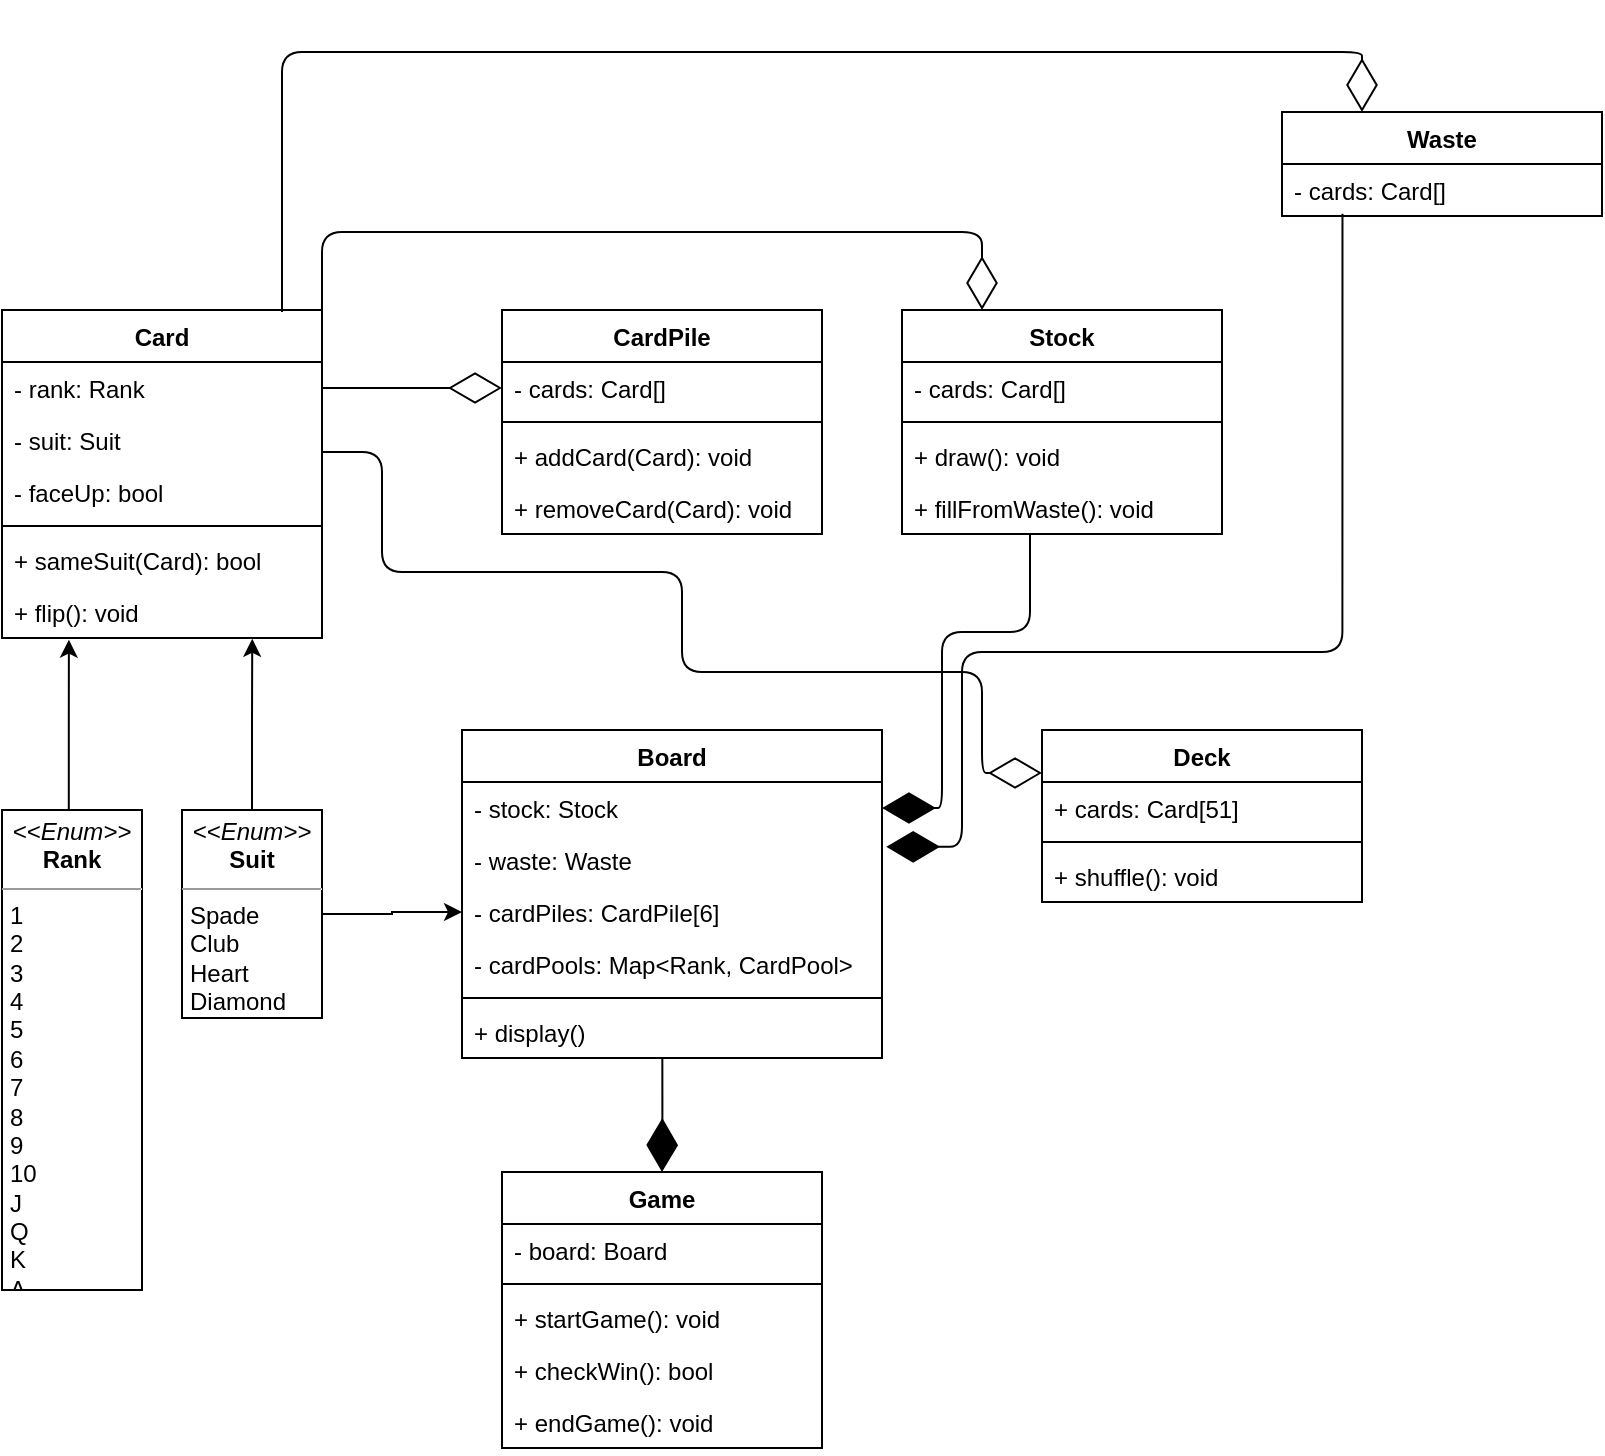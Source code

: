 <mxfile version="13.7.9" type="device"><diagram id="C5RBs43oDa-KdzZeNtuy" name="Page-1"><mxGraphModel dx="1138" dy="1198" grid="1" gridSize="10" guides="1" tooltips="1" connect="1" arrows="1" fold="1" page="1" pageScale="1" pageWidth="1169" pageHeight="827" math="0" shadow="0"><root><mxCell id="WIyWlLk6GJQsqaUBKTNV-0"/><mxCell id="WIyWlLk6GJQsqaUBKTNV-1" parent="WIyWlLk6GJQsqaUBKTNV-0"/><mxCell id="lrW1lgYAqX76eyJZcLMQ-59" style="edgeStyle=orthogonalEdgeStyle;rounded=0;orthogonalLoop=1;jettySize=auto;html=1;entryX=0.782;entryY=1.015;entryDx=0;entryDy=0;entryPerimeter=0;" edge="1" parent="WIyWlLk6GJQsqaUBKTNV-1" source="lrW1lgYAqX76eyJZcLMQ-20" target="lrW1lgYAqX76eyJZcLMQ-43"><mxGeometry relative="1" as="geometry"><mxPoint x="350" y="340" as="targetPoint"/><Array as="points"/></mxGeometry></mxCell><mxCell id="lrW1lgYAqX76eyJZcLMQ-60" style="edgeStyle=orthogonalEdgeStyle;rounded=0;orthogonalLoop=1;jettySize=auto;html=1;entryX=0;entryY=0.5;entryDx=0;entryDy=0;" edge="1" parent="WIyWlLk6GJQsqaUBKTNV-1" source="lrW1lgYAqX76eyJZcLMQ-20" target="lrW1lgYAqX76eyJZcLMQ-39"><mxGeometry relative="1" as="geometry"/></mxCell><mxCell id="lrW1lgYAqX76eyJZcLMQ-20" value="&lt;p style=&quot;margin: 0px ; margin-top: 4px ; text-align: center&quot;&gt;&lt;i&gt;&amp;lt;&amp;lt;Enum&amp;gt;&amp;gt;&lt;/i&gt;&lt;br&gt;&lt;b&gt;Suit&lt;/b&gt;&lt;/p&gt;&lt;hr size=&quot;1&quot;&gt;&lt;p style=&quot;margin: 0px ; margin-left: 4px&quot;&gt;&lt;span class=&quot;ILfuVd&quot;&gt;Spade&lt;/span&gt;&lt;br&gt;Club&lt;/p&gt;&lt;p style=&quot;margin: 0px ; margin-left: 4px&quot;&gt;Heart&lt;/p&gt;&lt;p style=&quot;margin: 0px ; margin-left: 4px&quot;&gt;Diamond&lt;/p&gt;" style="verticalAlign=top;align=left;overflow=fill;fontSize=12;fontFamily=Helvetica;html=1;" vertex="1" parent="WIyWlLk6GJQsqaUBKTNV-1"><mxGeometry x="310" y="419" width="70" height="104" as="geometry"/></mxCell><mxCell id="lrW1lgYAqX76eyJZcLMQ-58" style="edgeStyle=orthogonalEdgeStyle;rounded=0;orthogonalLoop=1;jettySize=auto;html=1;entryX=0.209;entryY=1.032;entryDx=0;entryDy=0;entryPerimeter=0;" edge="1" parent="WIyWlLk6GJQsqaUBKTNV-1" source="lrW1lgYAqX76eyJZcLMQ-21" target="lrW1lgYAqX76eyJZcLMQ-43"><mxGeometry relative="1" as="geometry"><mxPoint x="255" y="360" as="targetPoint"/><Array as="points"><mxPoint x="253" y="376"/></Array></mxGeometry></mxCell><mxCell id="lrW1lgYAqX76eyJZcLMQ-21" value="&lt;p style=&quot;margin: 0px ; margin-top: 4px ; text-align: center&quot;&gt;&lt;i&gt;&amp;lt;&amp;lt;Enum&amp;gt;&amp;gt;&lt;/i&gt;&lt;br&gt;&lt;b&gt;Rank&lt;/b&gt;&lt;/p&gt;&lt;hr size=&quot;1&quot;&gt;&lt;p style=&quot;margin: 0px ; margin-left: 4px&quot;&gt;1&lt;/p&gt;&lt;p style=&quot;margin: 0px ; margin-left: 4px&quot;&gt;2&lt;/p&gt;&lt;p style=&quot;margin: 0px ; margin-left: 4px&quot;&gt;3&lt;/p&gt;&lt;p style=&quot;margin: 0px ; margin-left: 4px&quot;&gt;4&lt;/p&gt;&lt;p style=&quot;margin: 0px ; margin-left: 4px&quot;&gt;5&lt;/p&gt;&lt;p style=&quot;margin: 0px ; margin-left: 4px&quot;&gt;6&lt;/p&gt;&lt;p style=&quot;margin: 0px ; margin-left: 4px&quot;&gt;7&lt;/p&gt;&lt;p style=&quot;margin: 0px ; margin-left: 4px&quot;&gt;8&lt;/p&gt;&lt;p style=&quot;margin: 0px ; margin-left: 4px&quot;&gt;9&lt;/p&gt;&lt;p style=&quot;margin: 0px ; margin-left: 4px&quot;&gt;10&lt;/p&gt;&lt;p style=&quot;margin: 0px ; margin-left: 4px&quot;&gt;J&lt;/p&gt;&lt;p style=&quot;margin: 0px ; margin-left: 4px&quot;&gt;Q&lt;/p&gt;&lt;p style=&quot;margin: 0px ; margin-left: 4px&quot;&gt;K&lt;/p&gt;&lt;p style=&quot;margin: 0px ; margin-left: 4px&quot;&gt;A&lt;/p&gt;" style="verticalAlign=top;align=left;overflow=fill;fontSize=12;fontFamily=Helvetica;html=1;" vertex="1" parent="WIyWlLk6GJQsqaUBKTNV-1"><mxGeometry x="220" y="419" width="70" height="240" as="geometry"/></mxCell><mxCell id="lrW1lgYAqX76eyJZcLMQ-0" value="Card" style="swimlane;fontStyle=1;align=center;verticalAlign=top;childLayout=stackLayout;horizontal=1;startSize=26;horizontalStack=0;resizeParent=1;resizeParentMax=0;resizeLast=0;collapsible=1;marginBottom=0;" vertex="1" parent="WIyWlLk6GJQsqaUBKTNV-1"><mxGeometry x="220" y="169" width="160" height="164" as="geometry"/></mxCell><mxCell id="lrW1lgYAqX76eyJZcLMQ-1" value="- rank: Rank" style="text;strokeColor=none;fillColor=none;align=left;verticalAlign=top;spacingLeft=4;spacingRight=4;overflow=hidden;rotatable=0;points=[[0,0.5],[1,0.5]];portConstraint=eastwest;" vertex="1" parent="lrW1lgYAqX76eyJZcLMQ-0"><mxGeometry y="26" width="160" height="26" as="geometry"/></mxCell><mxCell id="lrW1lgYAqX76eyJZcLMQ-64" value="" style="endArrow=diamondThin;endFill=0;endSize=24;html=1;entryX=0;entryY=0.5;entryDx=0;entryDy=0;" edge="1" parent="lrW1lgYAqX76eyJZcLMQ-0" target="lrW1lgYAqX76eyJZcLMQ-5"><mxGeometry width="160" relative="1" as="geometry"><mxPoint x="160" y="39" as="sourcePoint"/><mxPoint x="310" y="41" as="targetPoint"/></mxGeometry></mxCell><mxCell id="lrW1lgYAqX76eyJZcLMQ-28" value="- suit: Suit" style="text;strokeColor=none;fillColor=none;align=left;verticalAlign=top;spacingLeft=4;spacingRight=4;overflow=hidden;rotatable=0;points=[[0,0.5],[1,0.5]];portConstraint=eastwest;" vertex="1" parent="lrW1lgYAqX76eyJZcLMQ-0"><mxGeometry y="52" width="160" height="26" as="geometry"/></mxCell><mxCell id="lrW1lgYAqX76eyJZcLMQ-30" value="- faceUp: bool" style="text;strokeColor=none;fillColor=none;align=left;verticalAlign=top;spacingLeft=4;spacingRight=4;overflow=hidden;rotatable=0;points=[[0,0.5],[1,0.5]];portConstraint=eastwest;" vertex="1" parent="lrW1lgYAqX76eyJZcLMQ-0"><mxGeometry y="78" width="160" height="26" as="geometry"/></mxCell><mxCell id="lrW1lgYAqX76eyJZcLMQ-2" value="" style="line;strokeWidth=1;fillColor=none;align=left;verticalAlign=middle;spacingTop=-1;spacingLeft=3;spacingRight=3;rotatable=0;labelPosition=right;points=[];portConstraint=eastwest;" vertex="1" parent="lrW1lgYAqX76eyJZcLMQ-0"><mxGeometry y="104" width="160" height="8" as="geometry"/></mxCell><mxCell id="lrW1lgYAqX76eyJZcLMQ-3" value="+ sameSuit(Card): bool" style="text;strokeColor=none;fillColor=none;align=left;verticalAlign=top;spacingLeft=4;spacingRight=4;overflow=hidden;rotatable=0;points=[[0,0.5],[1,0.5]];portConstraint=eastwest;" vertex="1" parent="lrW1lgYAqX76eyJZcLMQ-0"><mxGeometry y="112" width="160" height="26" as="geometry"/></mxCell><mxCell id="lrW1lgYAqX76eyJZcLMQ-43" value="+ flip(): void" style="text;strokeColor=none;fillColor=none;align=left;verticalAlign=top;spacingLeft=4;spacingRight=4;overflow=hidden;rotatable=0;points=[[0,0.5],[1,0.5]];portConstraint=eastwest;" vertex="1" parent="lrW1lgYAqX76eyJZcLMQ-0"><mxGeometry y="138" width="160" height="26" as="geometry"/></mxCell><mxCell id="lrW1lgYAqX76eyJZcLMQ-12" value="Deck" style="swimlane;fontStyle=1;align=center;verticalAlign=top;childLayout=stackLayout;horizontal=1;startSize=26;horizontalStack=0;resizeParent=1;resizeParentMax=0;resizeLast=0;collapsible=1;marginBottom=0;" vertex="1" parent="WIyWlLk6GJQsqaUBKTNV-1"><mxGeometry x="740" y="379" width="160" height="86" as="geometry"/></mxCell><mxCell id="lrW1lgYAqX76eyJZcLMQ-13" value="+ cards: Card[51]" style="text;strokeColor=none;fillColor=none;align=left;verticalAlign=top;spacingLeft=4;spacingRight=4;overflow=hidden;rotatable=0;points=[[0,0.5],[1,0.5]];portConstraint=eastwest;" vertex="1" parent="lrW1lgYAqX76eyJZcLMQ-12"><mxGeometry y="26" width="160" height="26" as="geometry"/></mxCell><mxCell id="lrW1lgYAqX76eyJZcLMQ-14" value="" style="line;strokeWidth=1;fillColor=none;align=left;verticalAlign=middle;spacingTop=-1;spacingLeft=3;spacingRight=3;rotatable=0;labelPosition=right;points=[];portConstraint=eastwest;" vertex="1" parent="lrW1lgYAqX76eyJZcLMQ-12"><mxGeometry y="52" width="160" height="8" as="geometry"/></mxCell><mxCell id="lrW1lgYAqX76eyJZcLMQ-15" value="+ shuffle(): void" style="text;strokeColor=none;fillColor=none;align=left;verticalAlign=top;spacingLeft=4;spacingRight=4;overflow=hidden;rotatable=0;points=[[0,0.5],[1,0.5]];portConstraint=eastwest;" vertex="1" parent="lrW1lgYAqX76eyJZcLMQ-12"><mxGeometry y="60" width="160" height="26" as="geometry"/></mxCell><mxCell id="lrW1lgYAqX76eyJZcLMQ-22" value="Board" style="swimlane;fontStyle=1;align=center;verticalAlign=top;childLayout=stackLayout;horizontal=1;startSize=26;horizontalStack=0;resizeParent=1;resizeParentMax=0;resizeLast=0;collapsible=1;marginBottom=0;" vertex="1" parent="WIyWlLk6GJQsqaUBKTNV-1"><mxGeometry x="450" y="379" width="210" height="164" as="geometry"/></mxCell><mxCell id="lrW1lgYAqX76eyJZcLMQ-23" value="- stock: Stock" style="text;strokeColor=none;fillColor=none;align=left;verticalAlign=top;spacingLeft=4;spacingRight=4;overflow=hidden;rotatable=0;points=[[0,0.5],[1,0.5]];portConstraint=eastwest;" vertex="1" parent="lrW1lgYAqX76eyJZcLMQ-22"><mxGeometry y="26" width="210" height="26" as="geometry"/></mxCell><mxCell id="lrW1lgYAqX76eyJZcLMQ-56" value="- waste: Waste" style="text;strokeColor=none;fillColor=none;align=left;verticalAlign=top;spacingLeft=4;spacingRight=4;overflow=hidden;rotatable=0;points=[[0,0.5],[1,0.5]];portConstraint=eastwest;" vertex="1" parent="lrW1lgYAqX76eyJZcLMQ-22"><mxGeometry y="52" width="210" height="26" as="geometry"/></mxCell><mxCell id="lrW1lgYAqX76eyJZcLMQ-39" value="- cardPiles: CardPile[6]" style="text;strokeColor=none;fillColor=none;align=left;verticalAlign=top;spacingLeft=4;spacingRight=4;overflow=hidden;rotatable=0;points=[[0,0.5],[1,0.5]];portConstraint=eastwest;" vertex="1" parent="lrW1lgYAqX76eyJZcLMQ-22"><mxGeometry y="78" width="210" height="26" as="geometry"/></mxCell><mxCell id="lrW1lgYAqX76eyJZcLMQ-33" value="- cardPools: Map&lt;Rank, CardPool&gt;" style="text;strokeColor=none;fillColor=none;align=left;verticalAlign=top;spacingLeft=4;spacingRight=4;overflow=hidden;rotatable=0;points=[[0,0.5],[1,0.5]];portConstraint=eastwest;" vertex="1" parent="lrW1lgYAqX76eyJZcLMQ-22"><mxGeometry y="104" width="210" height="26" as="geometry"/></mxCell><mxCell id="lrW1lgYAqX76eyJZcLMQ-24" value="" style="line;strokeWidth=1;fillColor=none;align=left;verticalAlign=middle;spacingTop=-1;spacingLeft=3;spacingRight=3;rotatable=0;labelPosition=right;points=[];portConstraint=eastwest;" vertex="1" parent="lrW1lgYAqX76eyJZcLMQ-22"><mxGeometry y="130" width="210" height="8" as="geometry"/></mxCell><mxCell id="lrW1lgYAqX76eyJZcLMQ-25" value="+ display()" style="text;strokeColor=none;fillColor=none;align=left;verticalAlign=top;spacingLeft=4;spacingRight=4;overflow=hidden;rotatable=0;points=[[0,0.5],[1,0.5]];portConstraint=eastwest;" vertex="1" parent="lrW1lgYAqX76eyJZcLMQ-22"><mxGeometry y="138" width="210" height="26" as="geometry"/></mxCell><mxCell id="lrW1lgYAqX76eyJZcLMQ-4" value="CardPile" style="swimlane;fontStyle=1;align=center;verticalAlign=top;childLayout=stackLayout;horizontal=1;startSize=26;horizontalStack=0;resizeParent=1;resizeParentMax=0;resizeLast=0;collapsible=1;marginBottom=0;" vertex="1" parent="WIyWlLk6GJQsqaUBKTNV-1"><mxGeometry x="470" y="169" width="160" height="112" as="geometry"/></mxCell><mxCell id="lrW1lgYAqX76eyJZcLMQ-5" value="- cards: Card[]" style="text;strokeColor=none;fillColor=none;align=left;verticalAlign=top;spacingLeft=4;spacingRight=4;overflow=hidden;rotatable=0;points=[[0,0.5],[1,0.5]];portConstraint=eastwest;" vertex="1" parent="lrW1lgYAqX76eyJZcLMQ-4"><mxGeometry y="26" width="160" height="26" as="geometry"/></mxCell><mxCell id="lrW1lgYAqX76eyJZcLMQ-6" value="" style="line;strokeWidth=1;fillColor=none;align=left;verticalAlign=middle;spacingTop=-1;spacingLeft=3;spacingRight=3;rotatable=0;labelPosition=right;points=[];portConstraint=eastwest;" vertex="1" parent="lrW1lgYAqX76eyJZcLMQ-4"><mxGeometry y="52" width="160" height="8" as="geometry"/></mxCell><mxCell id="lrW1lgYAqX76eyJZcLMQ-7" value="+ addCard(Card): void" style="text;strokeColor=none;fillColor=none;align=left;verticalAlign=top;spacingLeft=4;spacingRight=4;overflow=hidden;rotatable=0;points=[[0,0.5],[1,0.5]];portConstraint=eastwest;" vertex="1" parent="lrW1lgYAqX76eyJZcLMQ-4"><mxGeometry y="60" width="160" height="26" as="geometry"/></mxCell><mxCell id="lrW1lgYAqX76eyJZcLMQ-41" value="+ removeCard(Card): void" style="text;strokeColor=none;fillColor=none;align=left;verticalAlign=top;spacingLeft=4;spacingRight=4;overflow=hidden;rotatable=0;points=[[0,0.5],[1,0.5]];portConstraint=eastwest;" vertex="1" parent="lrW1lgYAqX76eyJZcLMQ-4"><mxGeometry y="86" width="160" height="26" as="geometry"/></mxCell><mxCell id="lrW1lgYAqX76eyJZcLMQ-50" value="Game" style="swimlane;fontStyle=1;align=center;verticalAlign=top;childLayout=stackLayout;horizontal=1;startSize=26;horizontalStack=0;resizeParent=1;resizeParentMax=0;resizeLast=0;collapsible=1;marginBottom=0;" vertex="1" parent="WIyWlLk6GJQsqaUBKTNV-1"><mxGeometry x="470" y="600" width="160" height="138" as="geometry"/></mxCell><mxCell id="lrW1lgYAqX76eyJZcLMQ-51" value="- board: Board" style="text;strokeColor=none;fillColor=none;align=left;verticalAlign=top;spacingLeft=4;spacingRight=4;overflow=hidden;rotatable=0;points=[[0,0.5],[1,0.5]];portConstraint=eastwest;" vertex="1" parent="lrW1lgYAqX76eyJZcLMQ-50"><mxGeometry y="26" width="160" height="26" as="geometry"/></mxCell><mxCell id="lrW1lgYAqX76eyJZcLMQ-52" value="" style="line;strokeWidth=1;fillColor=none;align=left;verticalAlign=middle;spacingTop=-1;spacingLeft=3;spacingRight=3;rotatable=0;labelPosition=right;points=[];portConstraint=eastwest;" vertex="1" parent="lrW1lgYAqX76eyJZcLMQ-50"><mxGeometry y="52" width="160" height="8" as="geometry"/></mxCell><mxCell id="lrW1lgYAqX76eyJZcLMQ-53" value="+ startGame(): void" style="text;strokeColor=none;fillColor=none;align=left;verticalAlign=top;spacingLeft=4;spacingRight=4;overflow=hidden;rotatable=0;points=[[0,0.5],[1,0.5]];portConstraint=eastwest;" vertex="1" parent="lrW1lgYAqX76eyJZcLMQ-50"><mxGeometry y="60" width="160" height="26" as="geometry"/></mxCell><mxCell id="lrW1lgYAqX76eyJZcLMQ-55" value="+ checkWin(): bool" style="text;strokeColor=none;fillColor=none;align=left;verticalAlign=top;spacingLeft=4;spacingRight=4;overflow=hidden;rotatable=0;points=[[0,0.5],[1,0.5]];portConstraint=eastwest;" vertex="1" parent="lrW1lgYAqX76eyJZcLMQ-50"><mxGeometry y="86" width="160" height="26" as="geometry"/></mxCell><mxCell id="lrW1lgYAqX76eyJZcLMQ-54" value="+ endGame(): void" style="text;strokeColor=none;fillColor=none;align=left;verticalAlign=top;spacingLeft=4;spacingRight=4;overflow=hidden;rotatable=0;points=[[0,0.5],[1,0.5]];portConstraint=eastwest;" vertex="1" parent="lrW1lgYAqX76eyJZcLMQ-50"><mxGeometry y="112" width="160" height="26" as="geometry"/></mxCell><mxCell id="lrW1lgYAqX76eyJZcLMQ-8" value="Stock" style="swimlane;fontStyle=1;align=center;verticalAlign=top;childLayout=stackLayout;horizontal=1;startSize=26;horizontalStack=0;resizeParent=1;resizeParentMax=0;resizeLast=0;collapsible=1;marginBottom=0;" vertex="1" parent="WIyWlLk6GJQsqaUBKTNV-1"><mxGeometry x="670" y="169" width="160" height="112" as="geometry"/></mxCell><mxCell id="lrW1lgYAqX76eyJZcLMQ-9" value="- cards: Card[]" style="text;strokeColor=none;fillColor=none;align=left;verticalAlign=top;spacingLeft=4;spacingRight=4;overflow=hidden;rotatable=0;points=[[0,0.5],[1,0.5]];portConstraint=eastwest;" vertex="1" parent="lrW1lgYAqX76eyJZcLMQ-8"><mxGeometry y="26" width="160" height="26" as="geometry"/></mxCell><mxCell id="lrW1lgYAqX76eyJZcLMQ-10" value="" style="line;strokeWidth=1;fillColor=none;align=left;verticalAlign=middle;spacingTop=-1;spacingLeft=3;spacingRight=3;rotatable=0;labelPosition=right;points=[];portConstraint=eastwest;" vertex="1" parent="lrW1lgYAqX76eyJZcLMQ-8"><mxGeometry y="52" width="160" height="8" as="geometry"/></mxCell><mxCell id="lrW1lgYAqX76eyJZcLMQ-11" value="+ draw(): void" style="text;strokeColor=none;fillColor=none;align=left;verticalAlign=top;spacingLeft=4;spacingRight=4;overflow=hidden;rotatable=0;points=[[0,0.5],[1,0.5]];portConstraint=eastwest;" vertex="1" parent="lrW1lgYAqX76eyJZcLMQ-8"><mxGeometry y="60" width="160" height="26" as="geometry"/></mxCell><mxCell id="lrW1lgYAqX76eyJZcLMQ-49" value="+ fillFromWaste(): void" style="text;strokeColor=none;fillColor=none;align=left;verticalAlign=top;spacingLeft=4;spacingRight=4;overflow=hidden;rotatable=0;points=[[0,0.5],[1,0.5]];portConstraint=eastwest;" vertex="1" parent="lrW1lgYAqX76eyJZcLMQ-8"><mxGeometry y="86" width="160" height="26" as="geometry"/></mxCell><mxCell id="lrW1lgYAqX76eyJZcLMQ-61" value="" style="endArrow=diamondThin;endFill=1;endSize=24;html=1;entryX=0.5;entryY=0;entryDx=0;entryDy=0;exitX=0.477;exitY=1.006;exitDx=0;exitDy=0;exitPerimeter=0;edgeStyle=orthogonalEdgeStyle;" edge="1" parent="WIyWlLk6GJQsqaUBKTNV-1" source="lrW1lgYAqX76eyJZcLMQ-25" target="lrW1lgYAqX76eyJZcLMQ-50"><mxGeometry width="160" relative="1" as="geometry"><mxPoint x="370" y="570" as="sourcePoint"/><mxPoint x="530" y="570" as="targetPoint"/></mxGeometry></mxCell><mxCell id="lrW1lgYAqX76eyJZcLMQ-62" value="" style="endArrow=diamondThin;endFill=1;endSize=24;html=1;entryX=1;entryY=0.5;entryDx=0;entryDy=0;edgeStyle=orthogonalEdgeStyle;" edge="1" parent="WIyWlLk6GJQsqaUBKTNV-1" source="lrW1lgYAqX76eyJZcLMQ-49" target="lrW1lgYAqX76eyJZcLMQ-23"><mxGeometry width="160" relative="1" as="geometry"><mxPoint x="560.17" y="553.156" as="sourcePoint"/><mxPoint x="560" y="610" as="targetPoint"/><Array as="points"><mxPoint x="734" y="330"/><mxPoint x="690" y="330"/><mxPoint x="690" y="418"/></Array></mxGeometry></mxCell><mxCell id="lrW1lgYAqX76eyJZcLMQ-63" value="" style="endArrow=diamondThin;endFill=1;endSize=24;html=1;entryX=1.01;entryY=0.245;entryDx=0;entryDy=0;edgeStyle=orthogonalEdgeStyle;exitX=0.189;exitY=0.956;exitDx=0;exitDy=0;exitPerimeter=0;entryPerimeter=0;" edge="1" parent="WIyWlLk6GJQsqaUBKTNV-1" source="lrW1lgYAqX76eyJZcLMQ-45" target="lrW1lgYAqX76eyJZcLMQ-56"><mxGeometry width="160" relative="1" as="geometry"><mxPoint x="744.059" y="291" as="sourcePoint"/><mxPoint x="670.0" y="428" as="targetPoint"/><Array as="points"><mxPoint x="890" y="340"/><mxPoint x="700" y="340"/><mxPoint x="700" y="437"/></Array></mxGeometry></mxCell><mxCell id="lrW1lgYAqX76eyJZcLMQ-65" value="" style="endArrow=diamondThin;endFill=0;endSize=24;html=1;entryX=0.25;entryY=0;entryDx=0;entryDy=0;exitX=1;exitY=0;exitDx=0;exitDy=0;edgeStyle=orthogonalEdgeStyle;" edge="1" parent="WIyWlLk6GJQsqaUBKTNV-1" source="lrW1lgYAqX76eyJZcLMQ-0" target="lrW1lgYAqX76eyJZcLMQ-8"><mxGeometry width="160" relative="1" as="geometry"><mxPoint x="390" y="218" as="sourcePoint"/><mxPoint x="480" y="218" as="targetPoint"/><Array as="points"><mxPoint x="380" y="130"/><mxPoint x="710" y="130"/></Array></mxGeometry></mxCell><mxCell id="lrW1lgYAqX76eyJZcLMQ-67" value="" style="endArrow=diamondThin;endFill=0;endSize=24;html=1;entryX=0.25;entryY=0;entryDx=0;entryDy=0;exitX=0.875;exitY=0.006;exitDx=0;exitDy=0;edgeStyle=orthogonalEdgeStyle;exitPerimeter=0;" edge="1" parent="WIyWlLk6GJQsqaUBKTNV-1" source="lrW1lgYAqX76eyJZcLMQ-0" target="lrW1lgYAqX76eyJZcLMQ-44"><mxGeometry width="160" relative="1" as="geometry"><mxPoint x="390" y="179" as="sourcePoint"/><mxPoint x="720.0" y="179" as="targetPoint"/><Array as="points"><mxPoint x="360" y="40"/><mxPoint x="900" y="40"/></Array></mxGeometry></mxCell><mxCell id="lrW1lgYAqX76eyJZcLMQ-68" value="" style="endArrow=diamondThin;endFill=0;endSize=24;html=1;entryX=0;entryY=0.25;entryDx=0;entryDy=0;edgeStyle=orthogonalEdgeStyle;" edge="1" parent="WIyWlLk6GJQsqaUBKTNV-1" target="lrW1lgYAqX76eyJZcLMQ-12"><mxGeometry width="160" relative="1" as="geometry"><mxPoint x="380" y="240" as="sourcePoint"/><mxPoint x="470" y="240" as="targetPoint"/><Array as="points"><mxPoint x="410" y="240"/><mxPoint x="410" y="300"/><mxPoint x="560" y="300"/><mxPoint x="560" y="350"/><mxPoint x="710" y="350"/><mxPoint x="710" y="401"/></Array></mxGeometry></mxCell><mxCell id="lrW1lgYAqX76eyJZcLMQ-44" value="Waste" style="swimlane;fontStyle=1;align=center;verticalAlign=top;childLayout=stackLayout;horizontal=1;startSize=26;horizontalStack=0;resizeParent=1;resizeParentMax=0;resizeLast=0;collapsible=1;marginBottom=0;" vertex="1" parent="WIyWlLk6GJQsqaUBKTNV-1"><mxGeometry x="860" y="70" width="160" height="52" as="geometry"/></mxCell><mxCell id="lrW1lgYAqX76eyJZcLMQ-45" value="- cards: Card[]" style="text;strokeColor=none;fillColor=none;align=left;verticalAlign=top;spacingLeft=4;spacingRight=4;overflow=hidden;rotatable=0;points=[[0,0.5],[1,0.5]];portConstraint=eastwest;" vertex="1" parent="lrW1lgYAqX76eyJZcLMQ-44"><mxGeometry y="26" width="160" height="26" as="geometry"/></mxCell></root></mxGraphModel></diagram></mxfile>